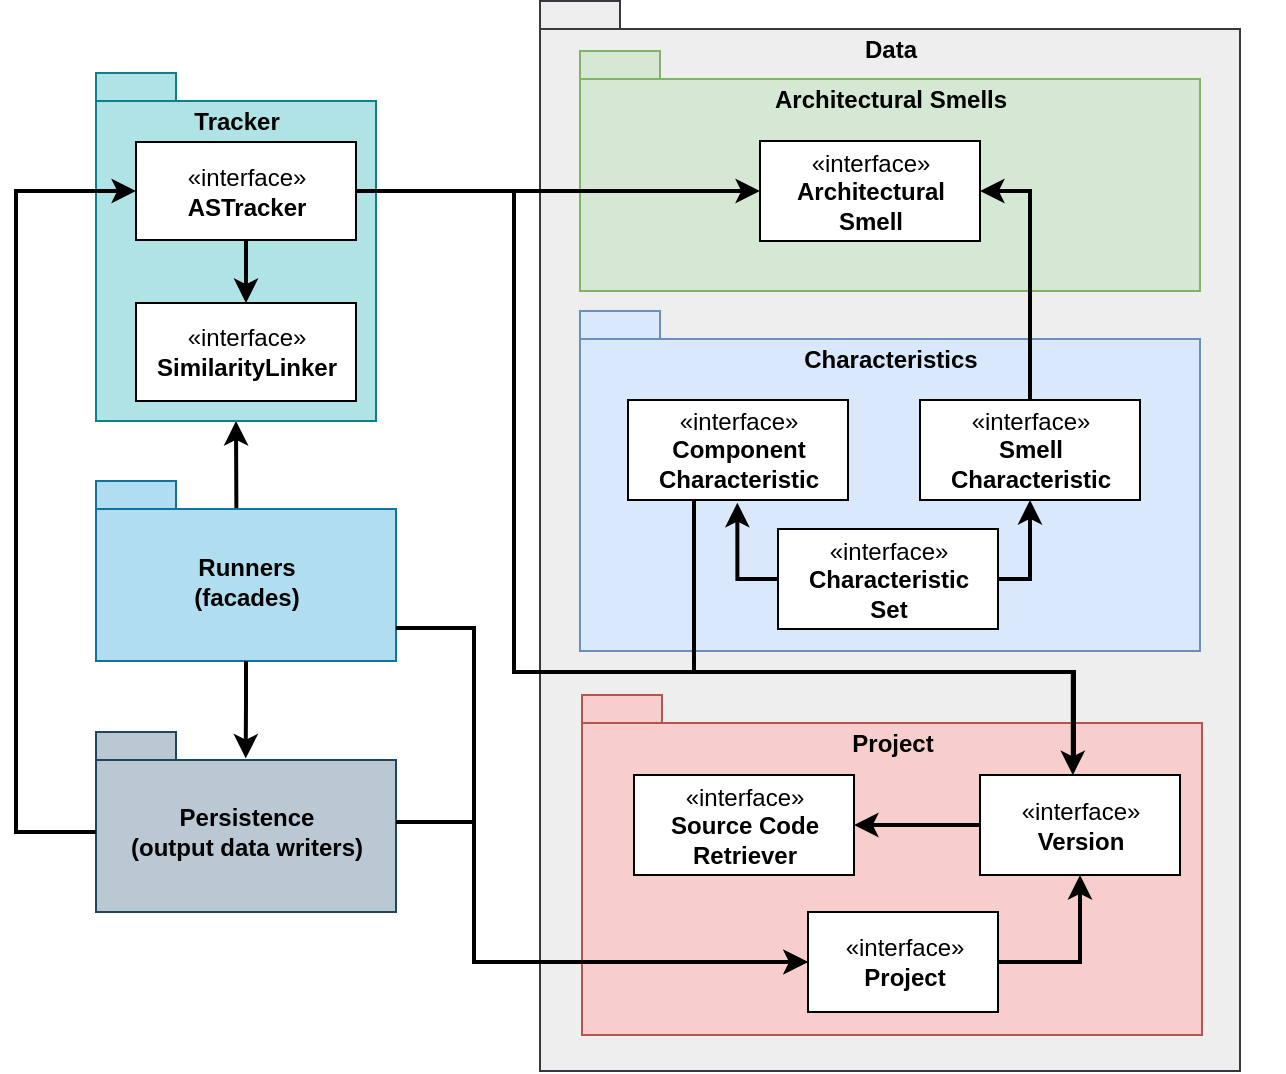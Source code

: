 <mxfile pages="1" version="11.2.4" type="device"><diagram id="_UXOoL6czi7sgHx4_A7x" name="Page-1"><mxGraphModel dx="1129" dy="689" grid="1" gridSize="10" guides="1" tooltips="1" connect="1" arrows="1" fold="1" page="1" pageScale="1" pageWidth="827" pageHeight="1169" math="0" shadow="0"><root><mxCell id="0"/><mxCell id="1" parent="0"/><mxCell id="UFSHr8lERVED3GoL1GeL-51" style="edgeStyle=orthogonalEdgeStyle;rounded=0;orthogonalLoop=1;jettySize=auto;html=1;entryX=0.5;entryY=1;entryDx=0;entryDy=0;entryPerimeter=0;exitX=0.468;exitY=0.147;exitDx=0;exitDy=0;exitPerimeter=0;strokeWidth=2;" parent="1" source="UFSHr8lERVED3GoL1GeL-2" target="UFSHr8lERVED3GoL1GeL-4" edge="1"><mxGeometry relative="1" as="geometry"><mxPoint x="261" y="304" as="sourcePoint"/><mxPoint x="268" y="230" as="targetPoint"/><Array as="points"><mxPoint x="261" y="280"/></Array></mxGeometry></mxCell><mxCell id="UFSHr8lERVED3GoL1GeL-2" value="Runners&lt;br&gt;(facades)" style="shape=folder;fontStyle=1;spacingTop=10;tabWidth=40;tabHeight=14;tabPosition=left;html=1;fillColor=#b1ddf0;strokeColor=#10739e;" parent="1" vertex="1"><mxGeometry x="191" y="264.5" width="150" height="90" as="geometry"/></mxCell><mxCell id="UFSHr8lERVED3GoL1GeL-3" value="Persistence&lt;br&gt;(output data writers)" style="shape=folder;fontStyle=1;spacingTop=10;tabWidth=40;tabHeight=14;tabPosition=left;html=1;fillColor=#bac8d3;strokeColor=#23445d;" parent="1" vertex="1"><mxGeometry x="191" y="390" width="150" height="90" as="geometry"/></mxCell><mxCell id="UFSHr8lERVED3GoL1GeL-5" value="Data" style="shape=folder;fontStyle=1;spacingTop=10;tabWidth=40;tabHeight=14;tabPosition=left;html=1;verticalAlign=top;fillColor=#eeeeee;strokeColor=#36393d;" parent="1" vertex="1"><mxGeometry x="413" y="24.5" width="350" height="535" as="geometry"/></mxCell><mxCell id="UFSHr8lERVED3GoL1GeL-6" value="Architectural Smells" style="shape=folder;fontStyle=1;spacingTop=10;tabWidth=40;tabHeight=14;tabPosition=left;html=1;verticalAlign=top;fillColor=#d5e8d4;strokeColor=#82b366;" parent="1" vertex="1"><mxGeometry x="433" y="49.5" width="310" height="120" as="geometry"/></mxCell><mxCell id="UFSHr8lERVED3GoL1GeL-33" value="«interface»&lt;br&gt;&lt;b&gt;Architectural &lt;br&gt;Smell&lt;/b&gt;" style="html=1;" parent="1" vertex="1"><mxGeometry x="523" y="94.5" width="110" height="50" as="geometry"/></mxCell><mxCell id="UFSHr8lERVED3GoL1GeL-35" value="" style="group" parent="1" vertex="1" connectable="0"><mxGeometry x="433" y="179.5" width="310" height="170" as="geometry"/></mxCell><mxCell id="UFSHr8lERVED3GoL1GeL-7" value="Characteristics" style="shape=folder;fontStyle=1;spacingTop=10;tabWidth=40;tabHeight=14;tabPosition=left;html=1;verticalAlign=top;fillColor=#dae8fc;strokeColor=#6c8ebf;" parent="UFSHr8lERVED3GoL1GeL-35" vertex="1"><mxGeometry width="310" height="170" as="geometry"/></mxCell><mxCell id="UFSHr8lERVED3GoL1GeL-21" value="«interface»&lt;br&gt;&lt;b&gt;Smell &lt;br&gt;Characteristic&lt;/b&gt;" style="html=1;" parent="UFSHr8lERVED3GoL1GeL-35" vertex="1"><mxGeometry x="170" y="44.5" width="110" height="50" as="geometry"/></mxCell><mxCell id="UFSHr8lERVED3GoL1GeL-22" value="«interface»&lt;br&gt;&lt;b&gt;Component &lt;br&gt;Characteristic&lt;/b&gt;" style="html=1;" parent="UFSHr8lERVED3GoL1GeL-35" vertex="1"><mxGeometry x="24" y="44.5" width="110" height="50" as="geometry"/></mxCell><mxCell id="UFSHr8lERVED3GoL1GeL-23" value="«interface»&lt;br&gt;&lt;b&gt;Characteristic&lt;br&gt;Set&lt;/b&gt;" style="html=1;" parent="UFSHr8lERVED3GoL1GeL-35" vertex="1"><mxGeometry x="99" y="109" width="110" height="50" as="geometry"/></mxCell><mxCell id="UFSHr8lERVED3GoL1GeL-32" style="edgeStyle=orthogonalEdgeStyle;rounded=0;orthogonalLoop=1;jettySize=auto;html=1;exitX=0;exitY=0.5;exitDx=0;exitDy=0;entryX=0.497;entryY=1.027;entryDx=0;entryDy=0;entryPerimeter=0;strokeWidth=2;" parent="UFSHr8lERVED3GoL1GeL-35" source="UFSHr8lERVED3GoL1GeL-23" target="UFSHr8lERVED3GoL1GeL-22" edge="1"><mxGeometry relative="1" as="geometry"><mxPoint x="519.095" y="382.048" as="sourcePoint"/><mxPoint x="87" y="110.5" as="targetPoint"/></mxGeometry></mxCell><mxCell id="UFSHr8lERVED3GoL1GeL-31" style="edgeStyle=orthogonalEdgeStyle;rounded=0;orthogonalLoop=1;jettySize=auto;html=1;entryX=0.5;entryY=1;entryDx=0;entryDy=0;exitX=1;exitY=0.5;exitDx=0;exitDy=0;strokeWidth=2;" parent="UFSHr8lERVED3GoL1GeL-35" source="UFSHr8lERVED3GoL1GeL-23" target="UFSHr8lERVED3GoL1GeL-21" edge="1"><mxGeometry relative="1" as="geometry"><Array as="points"><mxPoint x="225" y="134"/></Array></mxGeometry></mxCell><mxCell id="UFSHr8lERVED3GoL1GeL-41" value="" style="group" parent="1" vertex="1" connectable="0"><mxGeometry x="201" y="60.5" width="130" height="174" as="geometry"/></mxCell><mxCell id="UFSHr8lERVED3GoL1GeL-4" value="Tracker" style="shape=folder;fontStyle=1;spacingTop=10;tabWidth=40;tabHeight=14;tabPosition=left;html=1;verticalAlign=top;fillColor=#b0e3e6;strokeColor=#0e8088;" parent="UFSHr8lERVED3GoL1GeL-41" vertex="1"><mxGeometry x="-10" width="140" height="174" as="geometry"/></mxCell><mxCell id="UFSHr8lERVED3GoL1GeL-37" value="«interface»&lt;br&gt;&lt;b&gt;ASTracker&lt;/b&gt;" style="html=1;" parent="UFSHr8lERVED3GoL1GeL-41" vertex="1"><mxGeometry x="10" y="34.5" width="110" height="49" as="geometry"/></mxCell><mxCell id="UFSHr8lERVED3GoL1GeL-38" value="«interface»&lt;br&gt;&lt;b&gt;SimilarityLinker&lt;/b&gt;" style="html=1;" parent="UFSHr8lERVED3GoL1GeL-41" vertex="1"><mxGeometry x="10" y="115" width="110" height="49" as="geometry"/></mxCell><mxCell id="UFSHr8lERVED3GoL1GeL-40" style="edgeStyle=orthogonalEdgeStyle;rounded=0;orthogonalLoop=1;jettySize=auto;html=1;entryX=0.5;entryY=0;entryDx=0;entryDy=0;strokeWidth=2;" parent="UFSHr8lERVED3GoL1GeL-41" source="UFSHr8lERVED3GoL1GeL-37" target="UFSHr8lERVED3GoL1GeL-38" edge="1"><mxGeometry relative="1" as="geometry"/></mxCell><mxCell id="UFSHr8lERVED3GoL1GeL-43" style="edgeStyle=orthogonalEdgeStyle;rounded=0;orthogonalLoop=1;jettySize=auto;html=1;strokeWidth=2;" parent="1" source="UFSHr8lERVED3GoL1GeL-37" target="UFSHr8lERVED3GoL1GeL-33" edge="1"><mxGeometry relative="1" as="geometry"/></mxCell><mxCell id="UFSHr8lERVED3GoL1GeL-44" style="edgeStyle=orthogonalEdgeStyle;rounded=0;orthogonalLoop=1;jettySize=auto;html=1;entryX=0;entryY=0.5;entryDx=0;entryDy=0;strokeWidth=2;" parent="1" source="UFSHr8lERVED3GoL1GeL-3" target="UFSHr8lERVED3GoL1GeL-37" edge="1"><mxGeometry relative="1" as="geometry"><Array as="points"><mxPoint x="151" y="440"/><mxPoint x="151" y="120"/></Array></mxGeometry></mxCell><mxCell id="UFSHr8lERVED3GoL1GeL-46" value="" style="group" parent="1" vertex="1" connectable="0"><mxGeometry x="434" y="371.5" width="351" height="185" as="geometry"/></mxCell><mxCell id="UFSHr8lERVED3GoL1GeL-20" value="" style="group" parent="UFSHr8lERVED3GoL1GeL-46" vertex="1" connectable="0"><mxGeometry width="351" height="185" as="geometry"/></mxCell><mxCell id="UFSHr8lERVED3GoL1GeL-10" value="Project" style="shape=folder;fontStyle=1;spacingTop=10;tabWidth=40;tabHeight=14;tabPosition=left;html=1;verticalAlign=top;fillColor=#f8cecc;strokeColor=#b85450;" parent="UFSHr8lERVED3GoL1GeL-20" vertex="1"><mxGeometry width="310" height="170" as="geometry"/></mxCell><mxCell id="UFSHr8lERVED3GoL1GeL-13" value="«interface»&lt;br&gt;&lt;b&gt;Version&lt;/b&gt;" style="html=1;" parent="UFSHr8lERVED3GoL1GeL-20" vertex="1"><mxGeometry x="199" y="40" width="100" height="50" as="geometry"/></mxCell><mxCell id="UFSHr8lERVED3GoL1GeL-15" value="«interface»&lt;br&gt;&lt;b&gt;Source Code &lt;br&gt;Retriever&lt;/b&gt;" style="html=1;" parent="UFSHr8lERVED3GoL1GeL-20" vertex="1"><mxGeometry x="26" y="40" width="110" height="50" as="geometry"/></mxCell><mxCell id="UFSHr8lERVED3GoL1GeL-16" style="edgeStyle=orthogonalEdgeStyle;rounded=0;orthogonalLoop=1;jettySize=auto;html=1;entryX=1;entryY=0.5;entryDx=0;entryDy=0;strokeWidth=2;" parent="UFSHr8lERVED3GoL1GeL-20" source="UFSHr8lERVED3GoL1GeL-13" target="UFSHr8lERVED3GoL1GeL-15" edge="1"><mxGeometry relative="1" as="geometry"/></mxCell><mxCell id="UFSHr8lERVED3GoL1GeL-12" value="«interface»&lt;br&gt;&lt;b&gt;Project&lt;/b&gt;" style="html=1;" parent="UFSHr8lERVED3GoL1GeL-20" vertex="1"><mxGeometry x="113" y="108.5" width="95" height="50" as="geometry"/></mxCell><mxCell id="UFSHr8lERVED3GoL1GeL-14" style="edgeStyle=orthogonalEdgeStyle;rounded=0;orthogonalLoop=1;jettySize=auto;html=1;entryX=0.5;entryY=1;entryDx=0;entryDy=0;exitX=1;exitY=0.5;exitDx=0;exitDy=0;strokeWidth=2;" parent="UFSHr8lERVED3GoL1GeL-20" source="UFSHr8lERVED3GoL1GeL-12" target="UFSHr8lERVED3GoL1GeL-13" edge="1"><mxGeometry relative="1" as="geometry"/></mxCell><mxCell id="UFSHr8lERVED3GoL1GeL-47" style="edgeStyle=orthogonalEdgeStyle;rounded=0;orthogonalLoop=1;jettySize=auto;html=1;entryX=0.464;entryY=0.002;entryDx=0;entryDy=0;entryPerimeter=0;strokeWidth=2;" parent="1" source="UFSHr8lERVED3GoL1GeL-22" target="UFSHr8lERVED3GoL1GeL-13" edge="1"><mxGeometry relative="1" as="geometry"><Array as="points"><mxPoint x="490" y="360"/><mxPoint x="679" y="360"/></Array></mxGeometry></mxCell><mxCell id="UFSHr8lERVED3GoL1GeL-49" style="edgeStyle=orthogonalEdgeStyle;rounded=0;orthogonalLoop=1;jettySize=auto;html=1;entryX=0;entryY=0.5;entryDx=0;entryDy=0;strokeWidth=2;" parent="1" source="UFSHr8lERVED3GoL1GeL-2" target="UFSHr8lERVED3GoL1GeL-12" edge="1"><mxGeometry relative="1" as="geometry"><Array as="points"><mxPoint x="380" y="338"/><mxPoint x="380" y="505"/></Array></mxGeometry></mxCell><mxCell id="UFSHr8lERVED3GoL1GeL-48" style="edgeStyle=orthogonalEdgeStyle;rounded=0;orthogonalLoop=1;jettySize=auto;html=1;entryX=0;entryY=0.5;entryDx=0;entryDy=0;strokeWidth=2;" parent="1" source="UFSHr8lERVED3GoL1GeL-3" target="UFSHr8lERVED3GoL1GeL-12" edge="1"><mxGeometry relative="1" as="geometry"><Array as="points"><mxPoint x="380" y="435"/><mxPoint x="380" y="505"/></Array></mxGeometry></mxCell><mxCell id="UFSHr8lERVED3GoL1GeL-55" style="edgeStyle=orthogonalEdgeStyle;rounded=0;orthogonalLoop=1;jettySize=auto;html=1;entryX=0.499;entryY=0.147;entryDx=0;entryDy=0;entryPerimeter=0;strokeWidth=2;" parent="1" source="UFSHr8lERVED3GoL1GeL-2" target="UFSHr8lERVED3GoL1GeL-3" edge="1"><mxGeometry relative="1" as="geometry"><mxPoint x="266" y="470" as="targetPoint"/></mxGeometry></mxCell><mxCell id="UFSHr8lERVED3GoL1GeL-59" style="edgeStyle=orthogonalEdgeStyle;rounded=0;orthogonalLoop=1;jettySize=auto;html=1;exitX=0.5;exitY=0;exitDx=0;exitDy=0;entryX=1;entryY=0.5;entryDx=0;entryDy=0;strokeWidth=2;" parent="1" source="UFSHr8lERVED3GoL1GeL-21" target="UFSHr8lERVED3GoL1GeL-33" edge="1"><mxGeometry relative="1" as="geometry"/></mxCell><mxCell id="Y8cyjcEx69OTc1-Skcx2-9" style="edgeStyle=orthogonalEdgeStyle;rounded=0;orthogonalLoop=1;jettySize=auto;html=1;strokeWidth=2;endArrow=none;endFill=0;exitX=1;exitY=0.5;exitDx=0;exitDy=0;" edge="1" parent="1" source="UFSHr8lERVED3GoL1GeL-37"><mxGeometry relative="1" as="geometry"><mxPoint x="680" y="403" as="targetPoint"/><mxPoint x="360" y="130" as="sourcePoint"/><Array as="points"><mxPoint x="400" y="119"/><mxPoint x="400" y="360"/><mxPoint x="680" y="360"/></Array></mxGeometry></mxCell></root></mxGraphModel></diagram></mxfile>